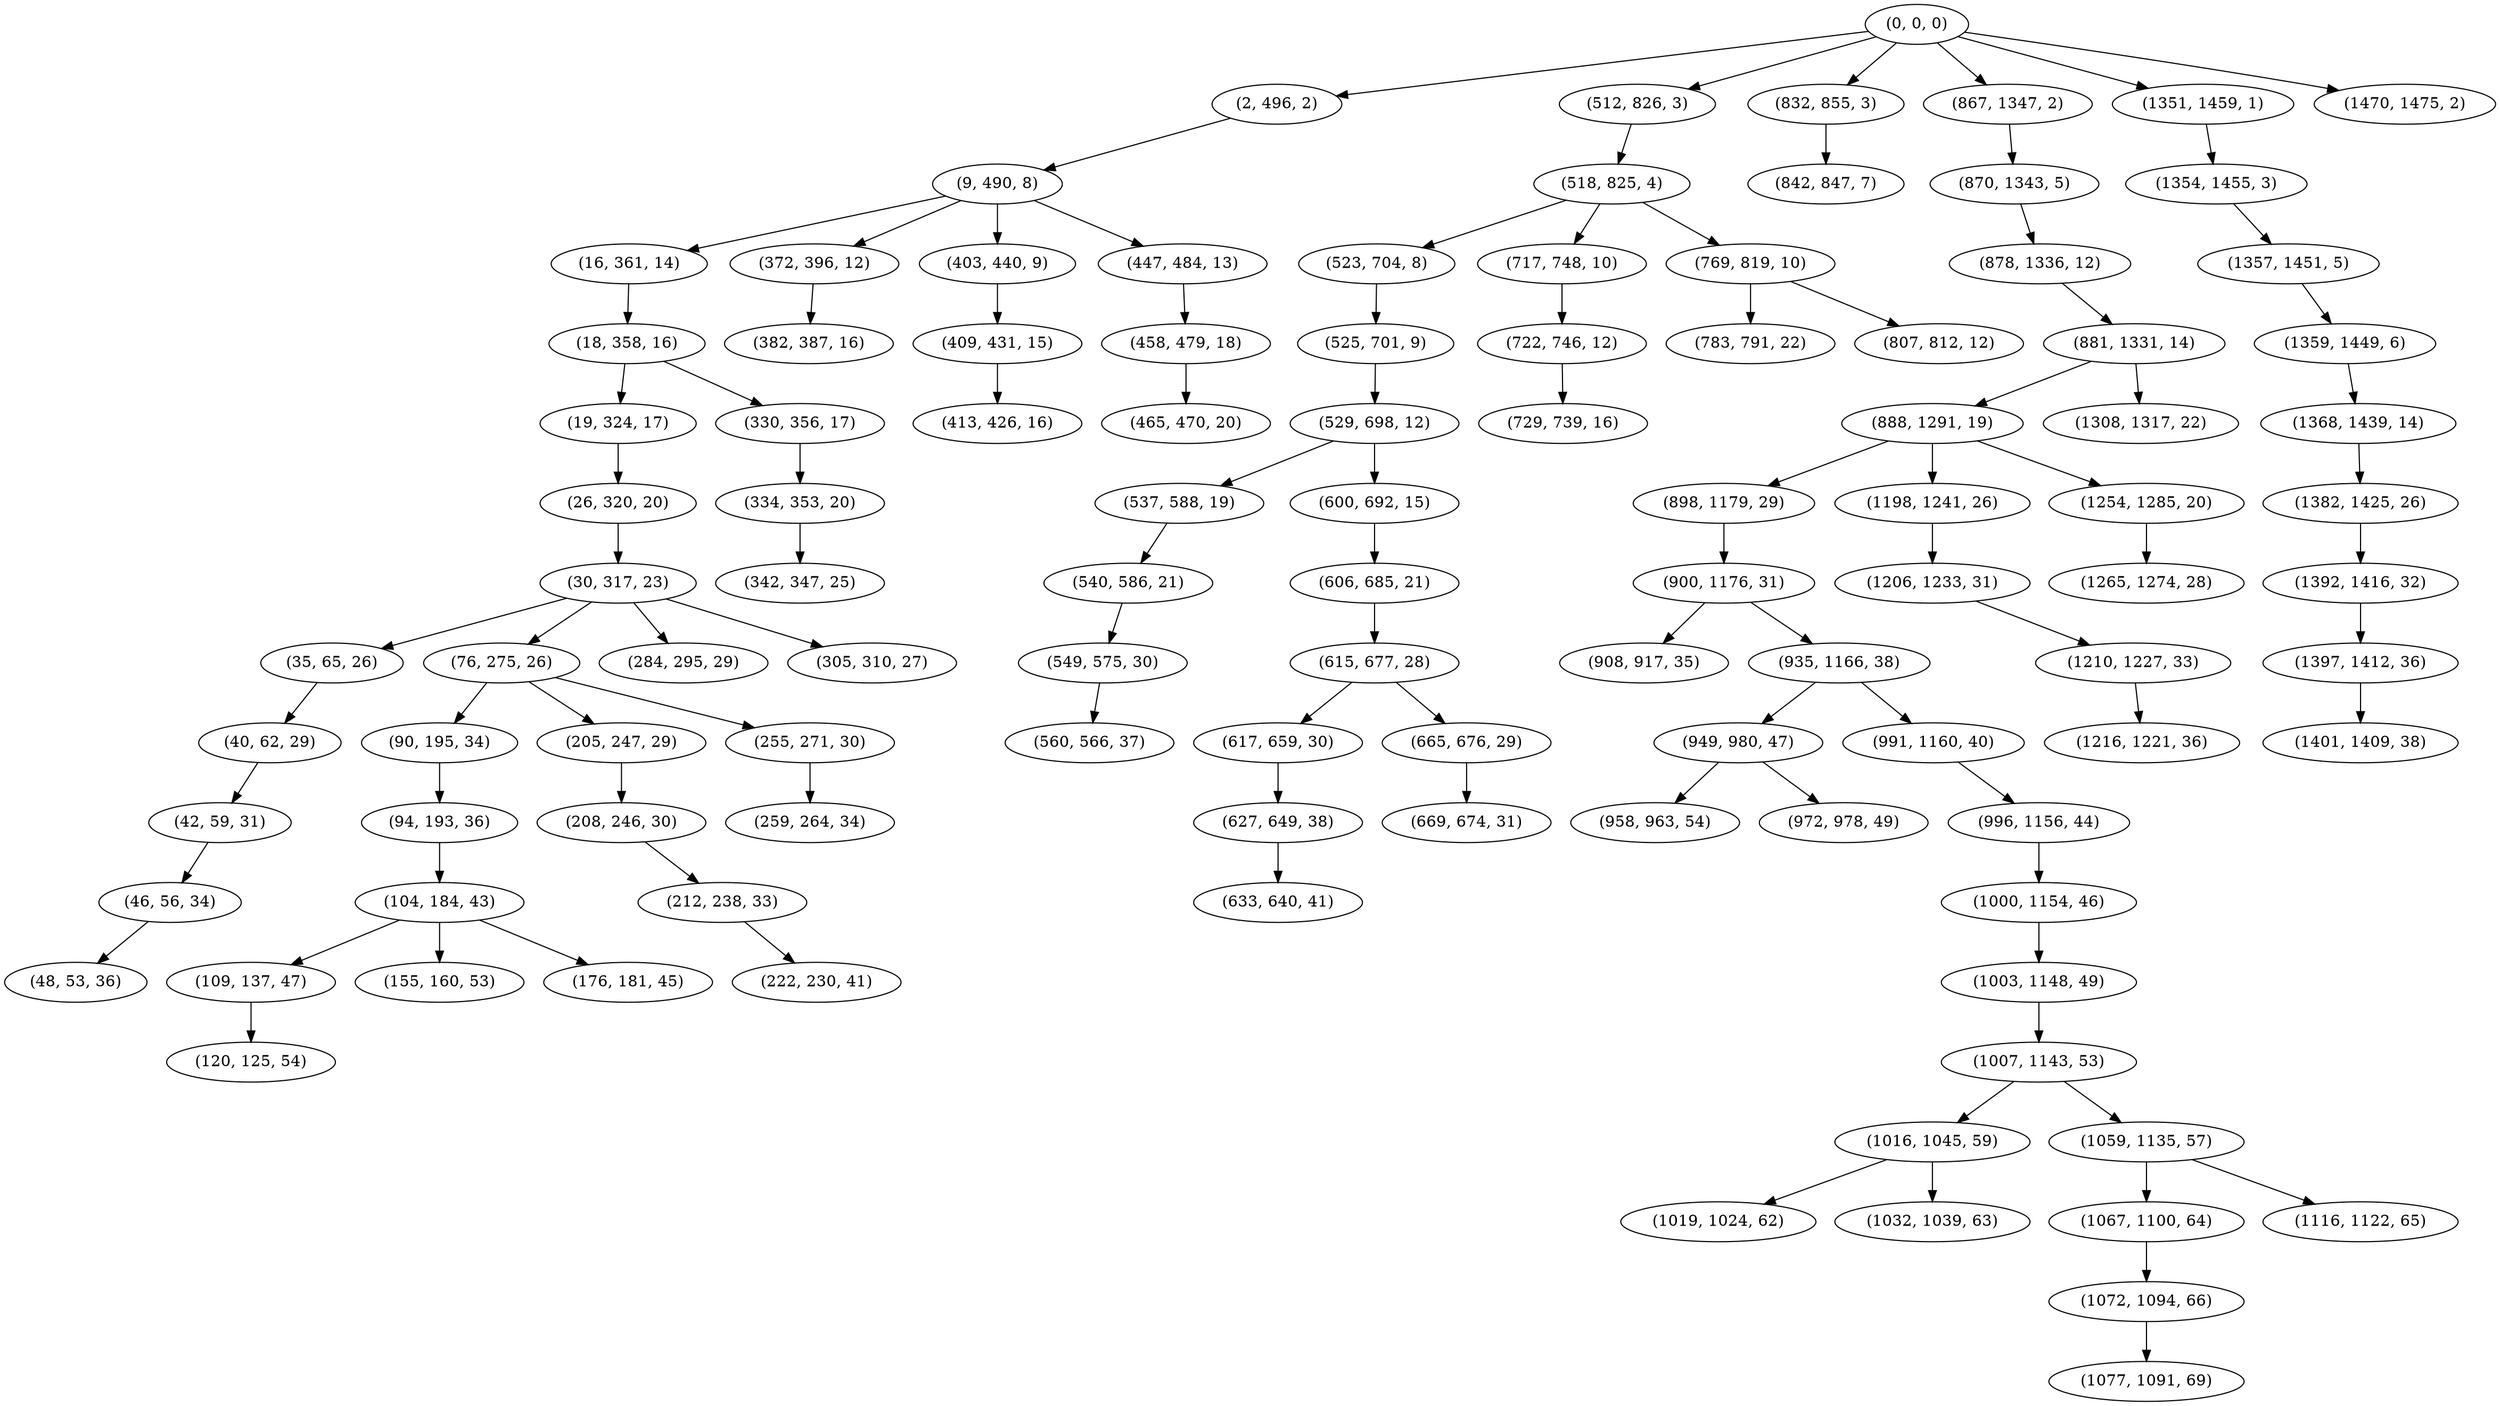 digraph tree {
    "(0, 0, 0)";
    "(2, 496, 2)";
    "(9, 490, 8)";
    "(16, 361, 14)";
    "(18, 358, 16)";
    "(19, 324, 17)";
    "(26, 320, 20)";
    "(30, 317, 23)";
    "(35, 65, 26)";
    "(40, 62, 29)";
    "(42, 59, 31)";
    "(46, 56, 34)";
    "(48, 53, 36)";
    "(76, 275, 26)";
    "(90, 195, 34)";
    "(94, 193, 36)";
    "(104, 184, 43)";
    "(109, 137, 47)";
    "(120, 125, 54)";
    "(155, 160, 53)";
    "(176, 181, 45)";
    "(205, 247, 29)";
    "(208, 246, 30)";
    "(212, 238, 33)";
    "(222, 230, 41)";
    "(255, 271, 30)";
    "(259, 264, 34)";
    "(284, 295, 29)";
    "(305, 310, 27)";
    "(330, 356, 17)";
    "(334, 353, 20)";
    "(342, 347, 25)";
    "(372, 396, 12)";
    "(382, 387, 16)";
    "(403, 440, 9)";
    "(409, 431, 15)";
    "(413, 426, 16)";
    "(447, 484, 13)";
    "(458, 479, 18)";
    "(465, 470, 20)";
    "(512, 826, 3)";
    "(518, 825, 4)";
    "(523, 704, 8)";
    "(525, 701, 9)";
    "(529, 698, 12)";
    "(537, 588, 19)";
    "(540, 586, 21)";
    "(549, 575, 30)";
    "(560, 566, 37)";
    "(600, 692, 15)";
    "(606, 685, 21)";
    "(615, 677, 28)";
    "(617, 659, 30)";
    "(627, 649, 38)";
    "(633, 640, 41)";
    "(665, 676, 29)";
    "(669, 674, 31)";
    "(717, 748, 10)";
    "(722, 746, 12)";
    "(729, 739, 16)";
    "(769, 819, 10)";
    "(783, 791, 22)";
    "(807, 812, 12)";
    "(832, 855, 3)";
    "(842, 847, 7)";
    "(867, 1347, 2)";
    "(870, 1343, 5)";
    "(878, 1336, 12)";
    "(881, 1331, 14)";
    "(888, 1291, 19)";
    "(898, 1179, 29)";
    "(900, 1176, 31)";
    "(908, 917, 35)";
    "(935, 1166, 38)";
    "(949, 980, 47)";
    "(958, 963, 54)";
    "(972, 978, 49)";
    "(991, 1160, 40)";
    "(996, 1156, 44)";
    "(1000, 1154, 46)";
    "(1003, 1148, 49)";
    "(1007, 1143, 53)";
    "(1016, 1045, 59)";
    "(1019, 1024, 62)";
    "(1032, 1039, 63)";
    "(1059, 1135, 57)";
    "(1067, 1100, 64)";
    "(1072, 1094, 66)";
    "(1077, 1091, 69)";
    "(1116, 1122, 65)";
    "(1198, 1241, 26)";
    "(1206, 1233, 31)";
    "(1210, 1227, 33)";
    "(1216, 1221, 36)";
    "(1254, 1285, 20)";
    "(1265, 1274, 28)";
    "(1308, 1317, 22)";
    "(1351, 1459, 1)";
    "(1354, 1455, 3)";
    "(1357, 1451, 5)";
    "(1359, 1449, 6)";
    "(1368, 1439, 14)";
    "(1382, 1425, 26)";
    "(1392, 1416, 32)";
    "(1397, 1412, 36)";
    "(1401, 1409, 38)";
    "(1470, 1475, 2)";
    "(0, 0, 0)" -> "(2, 496, 2)";
    "(0, 0, 0)" -> "(512, 826, 3)";
    "(0, 0, 0)" -> "(832, 855, 3)";
    "(0, 0, 0)" -> "(867, 1347, 2)";
    "(0, 0, 0)" -> "(1351, 1459, 1)";
    "(0, 0, 0)" -> "(1470, 1475, 2)";
    "(2, 496, 2)" -> "(9, 490, 8)";
    "(9, 490, 8)" -> "(16, 361, 14)";
    "(9, 490, 8)" -> "(372, 396, 12)";
    "(9, 490, 8)" -> "(403, 440, 9)";
    "(9, 490, 8)" -> "(447, 484, 13)";
    "(16, 361, 14)" -> "(18, 358, 16)";
    "(18, 358, 16)" -> "(19, 324, 17)";
    "(18, 358, 16)" -> "(330, 356, 17)";
    "(19, 324, 17)" -> "(26, 320, 20)";
    "(26, 320, 20)" -> "(30, 317, 23)";
    "(30, 317, 23)" -> "(35, 65, 26)";
    "(30, 317, 23)" -> "(76, 275, 26)";
    "(30, 317, 23)" -> "(284, 295, 29)";
    "(30, 317, 23)" -> "(305, 310, 27)";
    "(35, 65, 26)" -> "(40, 62, 29)";
    "(40, 62, 29)" -> "(42, 59, 31)";
    "(42, 59, 31)" -> "(46, 56, 34)";
    "(46, 56, 34)" -> "(48, 53, 36)";
    "(76, 275, 26)" -> "(90, 195, 34)";
    "(76, 275, 26)" -> "(205, 247, 29)";
    "(76, 275, 26)" -> "(255, 271, 30)";
    "(90, 195, 34)" -> "(94, 193, 36)";
    "(94, 193, 36)" -> "(104, 184, 43)";
    "(104, 184, 43)" -> "(109, 137, 47)";
    "(104, 184, 43)" -> "(155, 160, 53)";
    "(104, 184, 43)" -> "(176, 181, 45)";
    "(109, 137, 47)" -> "(120, 125, 54)";
    "(205, 247, 29)" -> "(208, 246, 30)";
    "(208, 246, 30)" -> "(212, 238, 33)";
    "(212, 238, 33)" -> "(222, 230, 41)";
    "(255, 271, 30)" -> "(259, 264, 34)";
    "(330, 356, 17)" -> "(334, 353, 20)";
    "(334, 353, 20)" -> "(342, 347, 25)";
    "(372, 396, 12)" -> "(382, 387, 16)";
    "(403, 440, 9)" -> "(409, 431, 15)";
    "(409, 431, 15)" -> "(413, 426, 16)";
    "(447, 484, 13)" -> "(458, 479, 18)";
    "(458, 479, 18)" -> "(465, 470, 20)";
    "(512, 826, 3)" -> "(518, 825, 4)";
    "(518, 825, 4)" -> "(523, 704, 8)";
    "(518, 825, 4)" -> "(717, 748, 10)";
    "(518, 825, 4)" -> "(769, 819, 10)";
    "(523, 704, 8)" -> "(525, 701, 9)";
    "(525, 701, 9)" -> "(529, 698, 12)";
    "(529, 698, 12)" -> "(537, 588, 19)";
    "(529, 698, 12)" -> "(600, 692, 15)";
    "(537, 588, 19)" -> "(540, 586, 21)";
    "(540, 586, 21)" -> "(549, 575, 30)";
    "(549, 575, 30)" -> "(560, 566, 37)";
    "(600, 692, 15)" -> "(606, 685, 21)";
    "(606, 685, 21)" -> "(615, 677, 28)";
    "(615, 677, 28)" -> "(617, 659, 30)";
    "(615, 677, 28)" -> "(665, 676, 29)";
    "(617, 659, 30)" -> "(627, 649, 38)";
    "(627, 649, 38)" -> "(633, 640, 41)";
    "(665, 676, 29)" -> "(669, 674, 31)";
    "(717, 748, 10)" -> "(722, 746, 12)";
    "(722, 746, 12)" -> "(729, 739, 16)";
    "(769, 819, 10)" -> "(783, 791, 22)";
    "(769, 819, 10)" -> "(807, 812, 12)";
    "(832, 855, 3)" -> "(842, 847, 7)";
    "(867, 1347, 2)" -> "(870, 1343, 5)";
    "(870, 1343, 5)" -> "(878, 1336, 12)";
    "(878, 1336, 12)" -> "(881, 1331, 14)";
    "(881, 1331, 14)" -> "(888, 1291, 19)";
    "(881, 1331, 14)" -> "(1308, 1317, 22)";
    "(888, 1291, 19)" -> "(898, 1179, 29)";
    "(888, 1291, 19)" -> "(1198, 1241, 26)";
    "(888, 1291, 19)" -> "(1254, 1285, 20)";
    "(898, 1179, 29)" -> "(900, 1176, 31)";
    "(900, 1176, 31)" -> "(908, 917, 35)";
    "(900, 1176, 31)" -> "(935, 1166, 38)";
    "(935, 1166, 38)" -> "(949, 980, 47)";
    "(935, 1166, 38)" -> "(991, 1160, 40)";
    "(949, 980, 47)" -> "(958, 963, 54)";
    "(949, 980, 47)" -> "(972, 978, 49)";
    "(991, 1160, 40)" -> "(996, 1156, 44)";
    "(996, 1156, 44)" -> "(1000, 1154, 46)";
    "(1000, 1154, 46)" -> "(1003, 1148, 49)";
    "(1003, 1148, 49)" -> "(1007, 1143, 53)";
    "(1007, 1143, 53)" -> "(1016, 1045, 59)";
    "(1007, 1143, 53)" -> "(1059, 1135, 57)";
    "(1016, 1045, 59)" -> "(1019, 1024, 62)";
    "(1016, 1045, 59)" -> "(1032, 1039, 63)";
    "(1059, 1135, 57)" -> "(1067, 1100, 64)";
    "(1059, 1135, 57)" -> "(1116, 1122, 65)";
    "(1067, 1100, 64)" -> "(1072, 1094, 66)";
    "(1072, 1094, 66)" -> "(1077, 1091, 69)";
    "(1198, 1241, 26)" -> "(1206, 1233, 31)";
    "(1206, 1233, 31)" -> "(1210, 1227, 33)";
    "(1210, 1227, 33)" -> "(1216, 1221, 36)";
    "(1254, 1285, 20)" -> "(1265, 1274, 28)";
    "(1351, 1459, 1)" -> "(1354, 1455, 3)";
    "(1354, 1455, 3)" -> "(1357, 1451, 5)";
    "(1357, 1451, 5)" -> "(1359, 1449, 6)";
    "(1359, 1449, 6)" -> "(1368, 1439, 14)";
    "(1368, 1439, 14)" -> "(1382, 1425, 26)";
    "(1382, 1425, 26)" -> "(1392, 1416, 32)";
    "(1392, 1416, 32)" -> "(1397, 1412, 36)";
    "(1397, 1412, 36)" -> "(1401, 1409, 38)";
}
